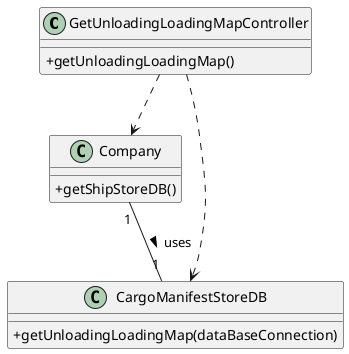 @startuml
skinparam classAttributeIconSize 0

class GetUnloadingLoadingMapController{
    +getUnloadingLoadingMap()
}

class Company {
    +getShipStoreDB()
}

class CargoManifestStoreDB {
    +getUnloadingLoadingMap(dataBaseConnection)
}

GetUnloadingLoadingMapController ..> Company
GetUnloadingLoadingMapController ..> CargoManifestStoreDB
Company "1" -- "1" CargoManifestStoreDB : uses >

@enduml